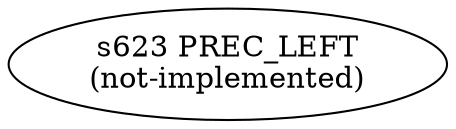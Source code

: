 
  digraph update_expression {
  
    rankdir=LR;
  
    s623 [label="s623 PREC_LEFT\n(not-implemented)"];
  
  }
  